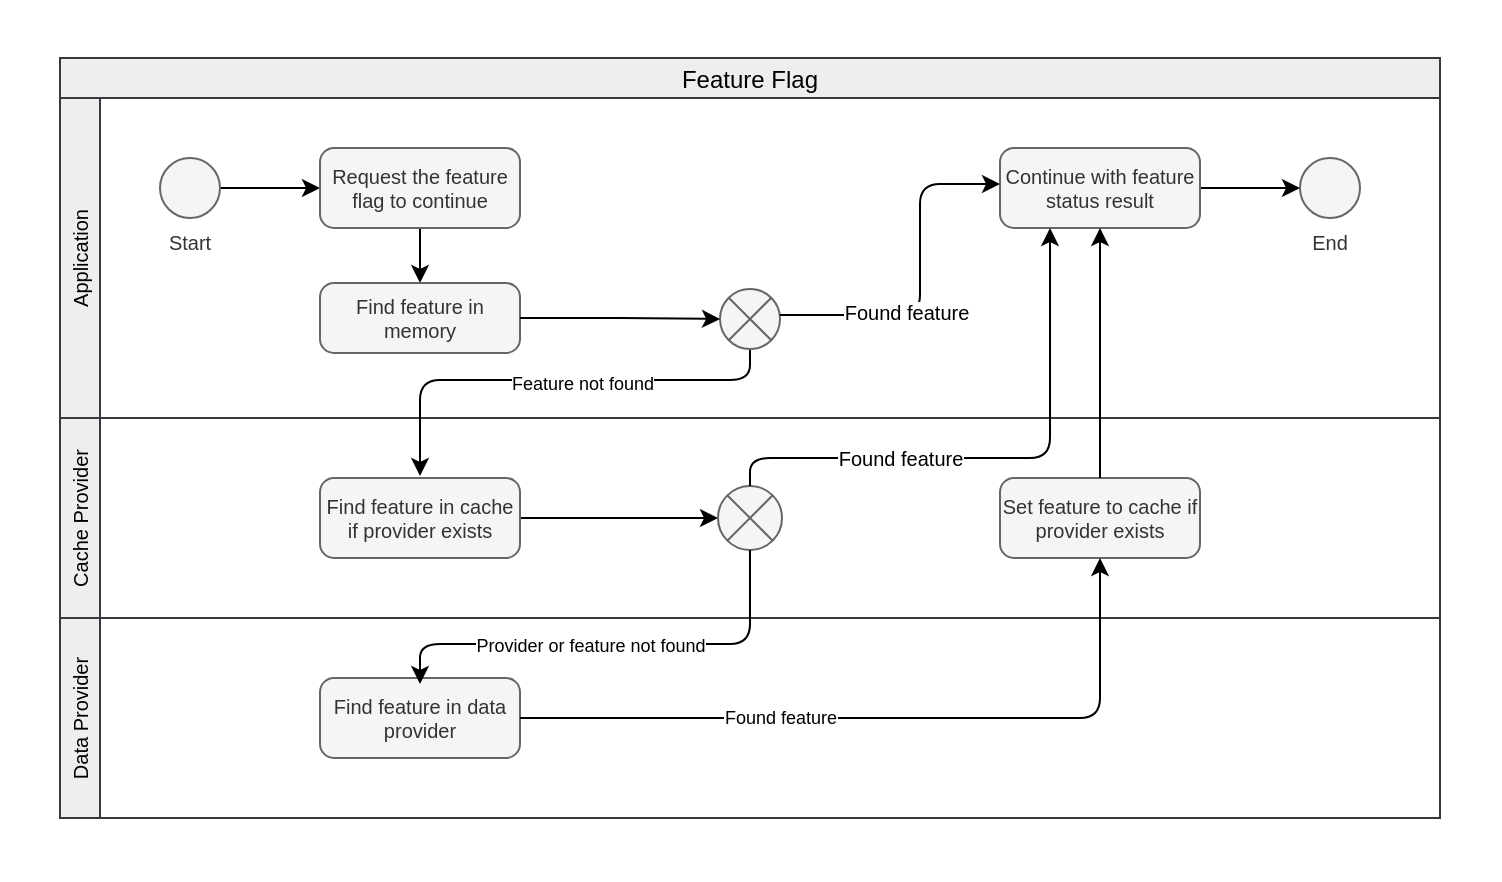 <mxfile version="15.9.4" type="device" pages="2"><diagram id="JM0ifzElzwTsld9iUVNP" name="Page-1"><mxGraphModel dx="811" dy="417" grid="1" gridSize="10" guides="1" tooltips="1" connect="1" arrows="1" fold="0" page="1" pageScale="1" pageWidth="827" pageHeight="1169" math="0" shadow="0"><root><mxCell id="0"/><mxCell id="1" parent="0"/><mxCell id="esSO4mwMkbe7Tudtn2NB-47" value="" style="rounded=0;whiteSpace=wrap;html=1;glass=0;fontSize=10;strokeWidth=1;strokeColor=none;" vertex="1" parent="1"><mxGeometry x="50" y="1" width="750" height="440" as="geometry"/></mxCell><mxCell id="esSO4mwMkbe7Tudtn2NB-1" value="Feature Flag" style="swimlane;childLayout=stackLayout;resizeParent=1;resizeParentMax=0;horizontal=1;startSize=20;horizontalStack=0;fillColor=#eeeeee;strokeColor=#36393d;fontStyle=0" vertex="1" parent="1"><mxGeometry x="80" y="30" width="690" height="380" as="geometry"/></mxCell><mxCell id="esSO4mwMkbe7Tudtn2NB-22" value="Application" style="swimlane;startSize=20;horizontal=0;fontSize=10;fontStyle=0;fillColor=#eeeeee;strokeColor=#36393d;" vertex="1" parent="esSO4mwMkbe7Tudtn2NB-1"><mxGeometry y="20" width="690" height="160" as="geometry"/></mxCell><mxCell id="esSO4mwMkbe7Tudtn2NB-25" style="edgeStyle=orthogonalEdgeStyle;rounded=0;orthogonalLoop=1;jettySize=auto;html=1;exitX=1;exitY=0.5;exitDx=0;exitDy=0;exitPerimeter=0;entryX=0;entryY=0.5;entryDx=0;entryDy=0;" edge="1" parent="esSO4mwMkbe7Tudtn2NB-22" source="esSO4mwMkbe7Tudtn2NB-6" target="esSO4mwMkbe7Tudtn2NB-24"><mxGeometry relative="1" as="geometry"/></mxCell><mxCell id="esSO4mwMkbe7Tudtn2NB-6" value="Start" style="strokeWidth=1;html=1;shape=mxgraph.flowchart.start_2;whiteSpace=wrap;verticalAlign=top;labelPosition=center;verticalLabelPosition=bottom;align=center;fontSize=10;fillColor=#f5f5f5;strokeColor=#666666;fontColor=#333333;" vertex="1" parent="esSO4mwMkbe7Tudtn2NB-22"><mxGeometry x="50" y="30" width="30" height="30" as="geometry"/></mxCell><mxCell id="esSO4mwMkbe7Tudtn2NB-15" value="End" style="strokeWidth=1;html=1;shape=mxgraph.flowchart.start_2;whiteSpace=wrap;labelPosition=center;verticalLabelPosition=bottom;align=center;verticalAlign=top;fontSize=10;fillColor=#f5f5f5;fontColor=#333333;strokeColor=#666666;" vertex="1" parent="esSO4mwMkbe7Tudtn2NB-22"><mxGeometry x="620" y="30" width="30" height="30" as="geometry"/></mxCell><mxCell id="jjFrssT6RpceeCSR5ZX_-5" style="edgeStyle=orthogonalEdgeStyle;rounded=1;orthogonalLoop=1;jettySize=auto;html=1;exitX=0.5;exitY=1;exitDx=0;exitDy=0;entryX=0.5;entryY=0;entryDx=0;entryDy=0;fontSize=16;fontColor=#9999FF;strokeColor=#000000;strokeWidth=1;" edge="1" parent="esSO4mwMkbe7Tudtn2NB-22" source="esSO4mwMkbe7Tudtn2NB-24" target="esSO4mwMkbe7Tudtn2NB-7"><mxGeometry relative="1" as="geometry"/></mxCell><mxCell id="esSO4mwMkbe7Tudtn2NB-24" value="Request the feature flag to continue" style="rounded=1;absoluteArcSize=1;arcSize=14;strokeWidth=1;whiteSpace=wrap;html=1;fontSize=10;fillColor=#f5f5f5;strokeColor=#666666;fontColor=#333333;" vertex="1" parent="esSO4mwMkbe7Tudtn2NB-22"><mxGeometry x="130" y="25" width="100" height="40" as="geometry"/></mxCell><mxCell id="esSO4mwMkbe7Tudtn2NB-27" style="edgeStyle=orthogonalEdgeStyle;rounded=0;orthogonalLoop=1;jettySize=auto;html=1;exitX=1;exitY=0.5;exitDx=0;exitDy=0;entryX=0;entryY=0.5;entryDx=0;entryDy=0;entryPerimeter=0;" edge="1" parent="esSO4mwMkbe7Tudtn2NB-22" source="esSO4mwMkbe7Tudtn2NB-26" target="esSO4mwMkbe7Tudtn2NB-15"><mxGeometry relative="1" as="geometry"/></mxCell><mxCell id="esSO4mwMkbe7Tudtn2NB-26" value="Continue with feature status result" style="rounded=1;absoluteArcSize=1;arcSize=14;strokeWidth=1;whiteSpace=wrap;html=1;fontSize=10;fillColor=#f5f5f5;strokeColor=#666666;fontColor=#333333;" vertex="1" parent="esSO4mwMkbe7Tudtn2NB-22"><mxGeometry x="470" y="25" width="100" height="40" as="geometry"/></mxCell><mxCell id="esSO4mwMkbe7Tudtn2NB-7" value="Find feature in memory" style="rounded=1;absoluteArcSize=1;arcSize=14;strokeWidth=1;whiteSpace=wrap;html=1;fontSize=10;fillColor=#f5f5f5;strokeColor=#666666;fontColor=#333333;" vertex="1" parent="esSO4mwMkbe7Tudtn2NB-22"><mxGeometry x="130" y="92.5" width="100" height="35" as="geometry"/></mxCell><mxCell id="esSO4mwMkbe7Tudtn2NB-29" value="" style="shape=sumEllipse;perimeter=ellipsePerimeter;whiteSpace=wrap;html=1;backgroundOutline=1;fontSize=10;strokeWidth=1;fillColor=#f5f5f5;fontColor=#333333;strokeColor=#666666;" vertex="1" parent="esSO4mwMkbe7Tudtn2NB-22"><mxGeometry x="330" y="95.5" width="30" height="30" as="geometry"/></mxCell><mxCell id="esSO4mwMkbe7Tudtn2NB-32" style="edgeStyle=orthogonalEdgeStyle;rounded=1;orthogonalLoop=1;jettySize=auto;html=1;exitX=1;exitY=0.5;exitDx=0;exitDy=0;entryX=0;entryY=0.5;entryDx=0;entryDy=0;fontSize=10;" edge="1" parent="esSO4mwMkbe7Tudtn2NB-22"><mxGeometry relative="1" as="geometry"><mxPoint x="360" y="108.5" as="sourcePoint"/><mxPoint x="470" y="43" as="targetPoint"/><Array as="points"><mxPoint x="430" y="109"/><mxPoint x="430" y="43"/></Array></mxGeometry></mxCell><mxCell id="esSO4mwMkbe7Tudtn2NB-33" value="Found feature" style="edgeLabel;html=1;align=center;verticalAlign=middle;resizable=0;points=[];fontSize=10;labelBackgroundColor=default;" vertex="1" connectable="0" parent="esSO4mwMkbe7Tudtn2NB-32"><mxGeometry x="-0.498" y="-1" relative="1" as="geometry"><mxPoint x="19" y="-3" as="offset"/></mxGeometry></mxCell><mxCell id="esSO4mwMkbe7Tudtn2NB-31" style="edgeStyle=orthogonalEdgeStyle;rounded=0;orthogonalLoop=1;jettySize=auto;html=1;exitX=1;exitY=0.5;exitDx=0;exitDy=0;fontSize=10;" edge="1" parent="esSO4mwMkbe7Tudtn2NB-22" source="esSO4mwMkbe7Tudtn2NB-7" target="esSO4mwMkbe7Tudtn2NB-29"><mxGeometry relative="1" as="geometry"/></mxCell><mxCell id="esSO4mwMkbe7Tudtn2NB-3" value="Cache Provider" style="swimlane;startSize=20;horizontal=0;fontStyle=0;fontSize=10;fillColor=#eeeeee;strokeColor=#36393d;" vertex="1" parent="esSO4mwMkbe7Tudtn2NB-1"><mxGeometry y="180" width="690" height="100" as="geometry"/></mxCell><mxCell id="esSO4mwMkbe7Tudtn2NB-13" style="edgeStyle=orthogonalEdgeStyle;rounded=0;orthogonalLoop=1;jettySize=auto;html=1;exitX=1;exitY=0.5;exitDx=0;exitDy=0;entryX=0;entryY=0.5;entryDx=0;entryDy=0;" edge="1" parent="esSO4mwMkbe7Tudtn2NB-3" source="esSO4mwMkbe7Tudtn2NB-11" target="esSO4mwMkbe7Tudtn2NB-35"><mxGeometry relative="1" as="geometry"/></mxCell><mxCell id="esSO4mwMkbe7Tudtn2NB-11" value="Find feature in cache if provider exists" style="rounded=1;absoluteArcSize=1;arcSize=14;strokeWidth=1;whiteSpace=wrap;html=1;fontSize=10;fillColor=#f5f5f5;strokeColor=#666666;fontColor=#333333;" vertex="1" parent="esSO4mwMkbe7Tudtn2NB-3"><mxGeometry x="130" y="30" width="100" height="40" as="geometry"/></mxCell><mxCell id="esSO4mwMkbe7Tudtn2NB-18" value="Set feature to cache if provider exists" style="rounded=1;absoluteArcSize=1;arcSize=14;strokeWidth=1;whiteSpace=wrap;html=1;fontSize=10;fillColor=#f5f5f5;strokeColor=#666666;fontColor=#333333;" vertex="1" parent="esSO4mwMkbe7Tudtn2NB-3"><mxGeometry x="470" y="30" width="100" height="40" as="geometry"/></mxCell><mxCell id="esSO4mwMkbe7Tudtn2NB-35" value="" style="shape=sumEllipse;perimeter=ellipsePerimeter;whiteSpace=wrap;html=1;backgroundOutline=1;fontSize=10;strokeWidth=1;fillColor=#f5f5f5;fontColor=#333333;strokeColor=#666666;" vertex="1" parent="esSO4mwMkbe7Tudtn2NB-3"><mxGeometry x="329" y="34" width="32" height="32" as="geometry"/></mxCell><mxCell id="esSO4mwMkbe7Tudtn2NB-4" value="Data Provider" style="swimlane;startSize=20;horizontal=0;fontStyle=0;fontSize=10;fillColor=#eeeeee;strokeColor=#36393d;" vertex="1" parent="esSO4mwMkbe7Tudtn2NB-1"><mxGeometry y="280" width="690" height="100" as="geometry"/></mxCell><mxCell id="esSO4mwMkbe7Tudtn2NB-14" value="Find feature in data provider" style="rounded=1;absoluteArcSize=1;arcSize=14;strokeWidth=1;whiteSpace=wrap;html=1;fontSize=10;fillColor=#f5f5f5;strokeColor=#666666;fontColor=#333333;" vertex="1" parent="esSO4mwMkbe7Tudtn2NB-4"><mxGeometry x="130" y="30" width="100" height="40" as="geometry"/></mxCell><mxCell id="esSO4mwMkbe7Tudtn2NB-20" style="edgeStyle=orthogonalEdgeStyle;rounded=1;orthogonalLoop=1;jettySize=auto;html=1;exitX=1;exitY=0.5;exitDx=0;exitDy=0;" edge="1" parent="esSO4mwMkbe7Tudtn2NB-1" source="esSO4mwMkbe7Tudtn2NB-14" target="esSO4mwMkbe7Tudtn2NB-18"><mxGeometry relative="1" as="geometry"/></mxCell><mxCell id="esSO4mwMkbe7Tudtn2NB-49" value="Found feature" style="edgeLabel;html=1;align=center;verticalAlign=middle;resizable=0;points=[];fontSize=9;" vertex="1" connectable="0" parent="esSO4mwMkbe7Tudtn2NB-20"><mxGeometry x="-0.3" y="-1" relative="1" as="geometry"><mxPoint y="-1" as="offset"/></mxGeometry></mxCell><mxCell id="esSO4mwMkbe7Tudtn2NB-39" style="edgeStyle=orthogonalEdgeStyle;rounded=1;orthogonalLoop=1;jettySize=auto;html=1;fontSize=10;exitX=0.5;exitY=0;exitDx=0;exitDy=0;entryX=0.25;entryY=1;entryDx=0;entryDy=0;" edge="1" parent="esSO4mwMkbe7Tudtn2NB-1" source="esSO4mwMkbe7Tudtn2NB-35" target="esSO4mwMkbe7Tudtn2NB-26"><mxGeometry relative="1" as="geometry"><mxPoint x="520" y="90" as="targetPoint"/><Array as="points"><mxPoint x="345" y="200"/><mxPoint x="495" y="200"/></Array></mxGeometry></mxCell><mxCell id="esSO4mwMkbe7Tudtn2NB-40" value="Found feature" style="edgeLabel;html=1;align=center;verticalAlign=middle;resizable=0;points=[];fontSize=10;labelBackgroundColor=default;" vertex="1" connectable="0" parent="esSO4mwMkbe7Tudtn2NB-39"><mxGeometry x="-0.735" y="1" relative="1" as="geometry"><mxPoint x="52" y="1" as="offset"/></mxGeometry></mxCell><mxCell id="esSO4mwMkbe7Tudtn2NB-41" style="edgeStyle=orthogonalEdgeStyle;rounded=0;orthogonalLoop=1;jettySize=auto;html=1;fontSize=10;entryX=0.5;entryY=1;entryDx=0;entryDy=0;exitX=0.5;exitY=0;exitDx=0;exitDy=0;" edge="1" parent="esSO4mwMkbe7Tudtn2NB-1" source="esSO4mwMkbe7Tudtn2NB-18" target="esSO4mwMkbe7Tudtn2NB-26"><mxGeometry relative="1" as="geometry"><mxPoint x="550" y="170" as="targetPoint"/><mxPoint x="545" y="240" as="sourcePoint"/><Array as="points"><mxPoint x="520" y="160"/><mxPoint x="520" y="160"/></Array></mxGeometry></mxCell><mxCell id="jjFrssT6RpceeCSR5ZX_-1" style="edgeStyle=orthogonalEdgeStyle;rounded=1;orthogonalLoop=1;jettySize=auto;html=1;exitX=0.5;exitY=1;exitDx=0;exitDy=0;entryX=0.5;entryY=0;entryDx=0;entryDy=0;fontSize=16;fontColor=#9999FF;strokeColor=#000000;strokeWidth=1;" edge="1" parent="esSO4mwMkbe7Tudtn2NB-1" source="esSO4mwMkbe7Tudtn2NB-35"><mxGeometry relative="1" as="geometry"><mxPoint x="345" y="249" as="sourcePoint"/><mxPoint x="180" y="313" as="targetPoint"/><Array as="points"><mxPoint x="345" y="293"/><mxPoint x="180" y="293"/></Array></mxGeometry></mxCell><mxCell id="jjFrssT6RpceeCSR5ZX_-2" value="&lt;span style=&quot;color: rgb(0 , 0 , 0) ; font-size: 9px&quot;&gt;Provider or feature not found&lt;/span&gt;" style="edgeLabel;html=1;align=center;verticalAlign=middle;resizable=0;points=[];fontSize=16;fontColor=#9999FF;" vertex="1" connectable="0" parent="jjFrssT6RpceeCSR5ZX_-1"><mxGeometry x="-0.214" relative="1" as="geometry"><mxPoint x="-36" y="-2" as="offset"/></mxGeometry></mxCell><mxCell id="jjFrssT6RpceeCSR5ZX_-3" style="edgeStyle=orthogonalEdgeStyle;rounded=1;orthogonalLoop=1;jettySize=auto;html=1;fontSize=16;fontColor=#9999FF;strokeColor=#000000;strokeWidth=1;entryX=0.5;entryY=0;entryDx=0;entryDy=0;" edge="1" parent="1"><mxGeometry relative="1" as="geometry"><mxPoint x="425" y="176" as="sourcePoint"/><mxPoint x="260" y="239" as="targetPoint"/><Array as="points"><mxPoint x="425" y="191"/><mxPoint x="260" y="191"/></Array></mxGeometry></mxCell><mxCell id="jjFrssT6RpceeCSR5ZX_-4" value="&lt;span style=&quot;color: rgb(0 , 0 , 0) ; font-size: 9px&quot;&gt;Feature not found&lt;/span&gt;" style="edgeLabel;html=1;align=center;verticalAlign=middle;resizable=0;points=[];fontSize=16;fontColor=#9999FF;" vertex="1" connectable="0" parent="jjFrssT6RpceeCSR5ZX_-3"><mxGeometry x="-0.314" y="1" relative="1" as="geometry"><mxPoint x="-21" y="-2" as="offset"/></mxGeometry></mxCell></root></mxGraphModel></diagram><diagram id="omfoCOdwk4nD1CsRNqcd" name="Page-2"><mxGraphModel dx="1298" dy="724" grid="1" gridSize="10" guides="1" tooltips="1" connect="1" arrows="1" fold="1" page="1" pageScale="1" pageWidth="827" pageHeight="1169" math="0" shadow="0"><root><mxCell id="SWma4a5304_J55VOXhcR-0"/><mxCell id="SWma4a5304_J55VOXhcR-1" parent="SWma4a5304_J55VOXhcR-0"/><mxCell id="ovgcJ1t_efQnpZcaiCee-0" value="" style="rounded=0;whiteSpace=wrap;html=1;glass=0;fontSize=10;strokeWidth=1;strokeColor=none;fillColor=none;" vertex="1" parent="SWma4a5304_J55VOXhcR-1"><mxGeometry y="10" width="750" height="340" as="geometry"/></mxCell><mxCell id="ovgcJ1t_efQnpZcaiCee-35" style="edgeStyle=orthogonalEdgeStyle;orthogonalLoop=1;jettySize=auto;html=1;exitX=0.25;exitY=0;exitDx=0;exitDy=0;entryX=1;entryY=0.5;entryDx=0;entryDy=0;fontSize=9;rounded=1;strokeWidth=3;strokeColor=#FF6666;" edge="1" parent="SWma4a5304_J55VOXhcR-1" source="ovgcJ1t_efQnpZcaiCee-2" target="ovgcJ1t_efQnpZcaiCee-4"><mxGeometry relative="1" as="geometry"/></mxCell><mxCell id="ovgcJ1t_efQnpZcaiCee-38" value="OFF" style="edgeLabel;html=1;align=center;verticalAlign=middle;resizable=0;points=[];fontSize=16;fontColor=#FF6666;labelBackgroundColor=default;spacingLeft=0;" vertex="1" connectable="0" parent="ovgcJ1t_efQnpZcaiCee-35"><mxGeometry x="0.07" y="-1" relative="1" as="geometry"><mxPoint as="offset"/></mxGeometry></mxCell><mxCell id="ovgcJ1t_efQnpZcaiCee-36" style="edgeStyle=orthogonalEdgeStyle;orthogonalLoop=1;jettySize=auto;html=1;exitX=0.75;exitY=1;exitDx=0;exitDy=0;entryX=0;entryY=0.5;entryDx=0;entryDy=0;fontSize=9;rounded=1;strokeWidth=3;strokeColor=#9999FF;" edge="1" parent="SWma4a5304_J55VOXhcR-1" source="ovgcJ1t_efQnpZcaiCee-2" target="ovgcJ1t_efQnpZcaiCee-27"><mxGeometry relative="1" as="geometry"/></mxCell><mxCell id="ovgcJ1t_efQnpZcaiCee-39" value="ON" style="edgeLabel;html=1;align=center;verticalAlign=middle;resizable=0;points=[];fontSize=16;fontColor=#9999FF;" vertex="1" connectable="0" parent="ovgcJ1t_efQnpZcaiCee-36"><mxGeometry x="-0.373" y="1" relative="1" as="geometry"><mxPoint x="1" as="offset"/></mxGeometry></mxCell><mxCell id="ovgcJ1t_efQnpZcaiCee-2" value="" style="rounded=1;whiteSpace=wrap;html=1;glass=0;labelBackgroundColor=default;fontSize=9;strokeWidth=3;fillColor=#dae8fc;arcSize=50;strokeColor=#6c8ebf;" vertex="1" parent="SWma4a5304_J55VOXhcR-1"><mxGeometry x="80" y="120" width="150" height="60" as="geometry"/></mxCell><mxCell id="ovgcJ1t_efQnpZcaiCee-1" value="" style="ellipse;whiteSpace=wrap;html=1;aspect=fixed;rounded=1;glass=0;labelBackgroundColor=default;fontSize=9;strokeWidth=2;fillColor=#FFFFFF;strokeColor=#6c8ebf;" vertex="1" parent="SWma4a5304_J55VOXhcR-1"><mxGeometry x="175" y="129" width="44" height="44" as="geometry"/></mxCell><mxCell id="ovgcJ1t_efQnpZcaiCee-4" value="" style="rhombus;whiteSpace=wrap;html=1;rounded=1;glass=0;labelBackgroundColor=default;fontSize=9;strokeWidth=3;fillColor=#f5f5f5;strokeColor=#666666;fontColor=#333333;rotation=-180;" vertex="1" parent="SWma4a5304_J55VOXhcR-1"><mxGeometry x="350" y="40" width="100" height="100" as="geometry"/></mxCell><mxCell id="ovgcJ1t_efQnpZcaiCee-5" value="" style="triangle;whiteSpace=wrap;html=1;rounded=1;glass=0;labelBackgroundColor=default;fontSize=9;strokeWidth=3;fillColor=#fff2cc;strokeColor=#d6b656;rotation=0;" vertex="1" parent="SWma4a5304_J55VOXhcR-1"><mxGeometry x="464.35" y="130" width="78.48" height="94.69" as="geometry"/></mxCell><mxCell id="ovgcJ1t_efQnpZcaiCee-25" value="" style="ellipse;whiteSpace=wrap;html=1;aspect=fixed;rounded=1;glass=0;labelBackgroundColor=default;fontSize=9;strokeWidth=3;fillColor=#f8cecc;strokeColor=#b85450;" vertex="1" parent="SWma4a5304_J55VOXhcR-1"><mxGeometry x="570" y="100" width="75" height="75" as="geometry"/></mxCell><mxCell id="ovgcJ1t_efQnpZcaiCee-34" style="edgeStyle=orthogonalEdgeStyle;orthogonalLoop=1;jettySize=auto;html=1;exitX=0.75;exitY=1;exitDx=0;exitDy=0;fontSize=9;entryX=0.5;entryY=1;entryDx=0;entryDy=0;rounded=1;strokeWidth=3;strokeColor=#9999FF;" edge="1" parent="SWma4a5304_J55VOXhcR-1" source="ovgcJ1t_efQnpZcaiCee-27" target="ovgcJ1t_efQnpZcaiCee-25"><mxGeometry relative="1" as="geometry"><mxPoint x="595" y="180" as="targetPoint"/><Array as="points"><mxPoint x="330" y="290"/><mxPoint x="608" y="290"/></Array></mxGeometry></mxCell><mxCell id="ovgcJ1t_efQnpZcaiCee-41" value="ON" style="edgeLabel;html=1;align=center;verticalAlign=middle;resizable=0;points=[];fontSize=16;fontColor=#9999FF;" vertex="1" connectable="0" parent="ovgcJ1t_efQnpZcaiCee-34"><mxGeometry x="-0.238" y="-1" relative="1" as="geometry"><mxPoint as="offset"/></mxGeometry></mxCell><mxCell id="ovgcJ1t_efQnpZcaiCee-37" style="edgeStyle=orthogonalEdgeStyle;orthogonalLoop=1;jettySize=auto;html=1;exitX=0.25;exitY=0;exitDx=0;exitDy=0;entryX=0;entryY=0.5;entryDx=0;entryDy=0;fontSize=9;rounded=1;strokeWidth=3;strokeColor=#FF6666;" edge="1" parent="SWma4a5304_J55VOXhcR-1" source="ovgcJ1t_efQnpZcaiCee-27" target="ovgcJ1t_efQnpZcaiCee-5"><mxGeometry relative="1" as="geometry"><Array as="points"><mxPoint x="270" y="177"/></Array></mxGeometry></mxCell><mxCell id="ovgcJ1t_efQnpZcaiCee-40" value="OFF" style="edgeLabel;html=1;align=center;verticalAlign=middle;resizable=0;points=[];fontSize=16;fontColor=#FF6666;" vertex="1" connectable="0" parent="ovgcJ1t_efQnpZcaiCee-37"><mxGeometry x="0.165" y="-1" relative="1" as="geometry"><mxPoint as="offset"/></mxGeometry></mxCell><mxCell id="ovgcJ1t_efQnpZcaiCee-27" value="" style="rounded=1;whiteSpace=wrap;html=1;glass=0;labelBackgroundColor=default;fontSize=9;strokeWidth=3;arcSize=50;fillColor=#eeeeee;strokeColor=#36393d;" vertex="1" parent="SWma4a5304_J55VOXhcR-1"><mxGeometry x="240" y="223.33" width="120" height="48" as="geometry"/></mxCell><mxCell id="ovgcJ1t_efQnpZcaiCee-28" value="" style="ellipse;whiteSpace=wrap;html=1;aspect=fixed;rounded=1;glass=0;labelBackgroundColor=default;fontSize=9;strokeWidth=2;fillColor=#f9f7ed;strokeColor=#36393d;" vertex="1" parent="SWma4a5304_J55VOXhcR-1"><mxGeometry x="251" y="231.66" width="33.34" height="33.34" as="geometry"/></mxCell></root></mxGraphModel></diagram></mxfile>
